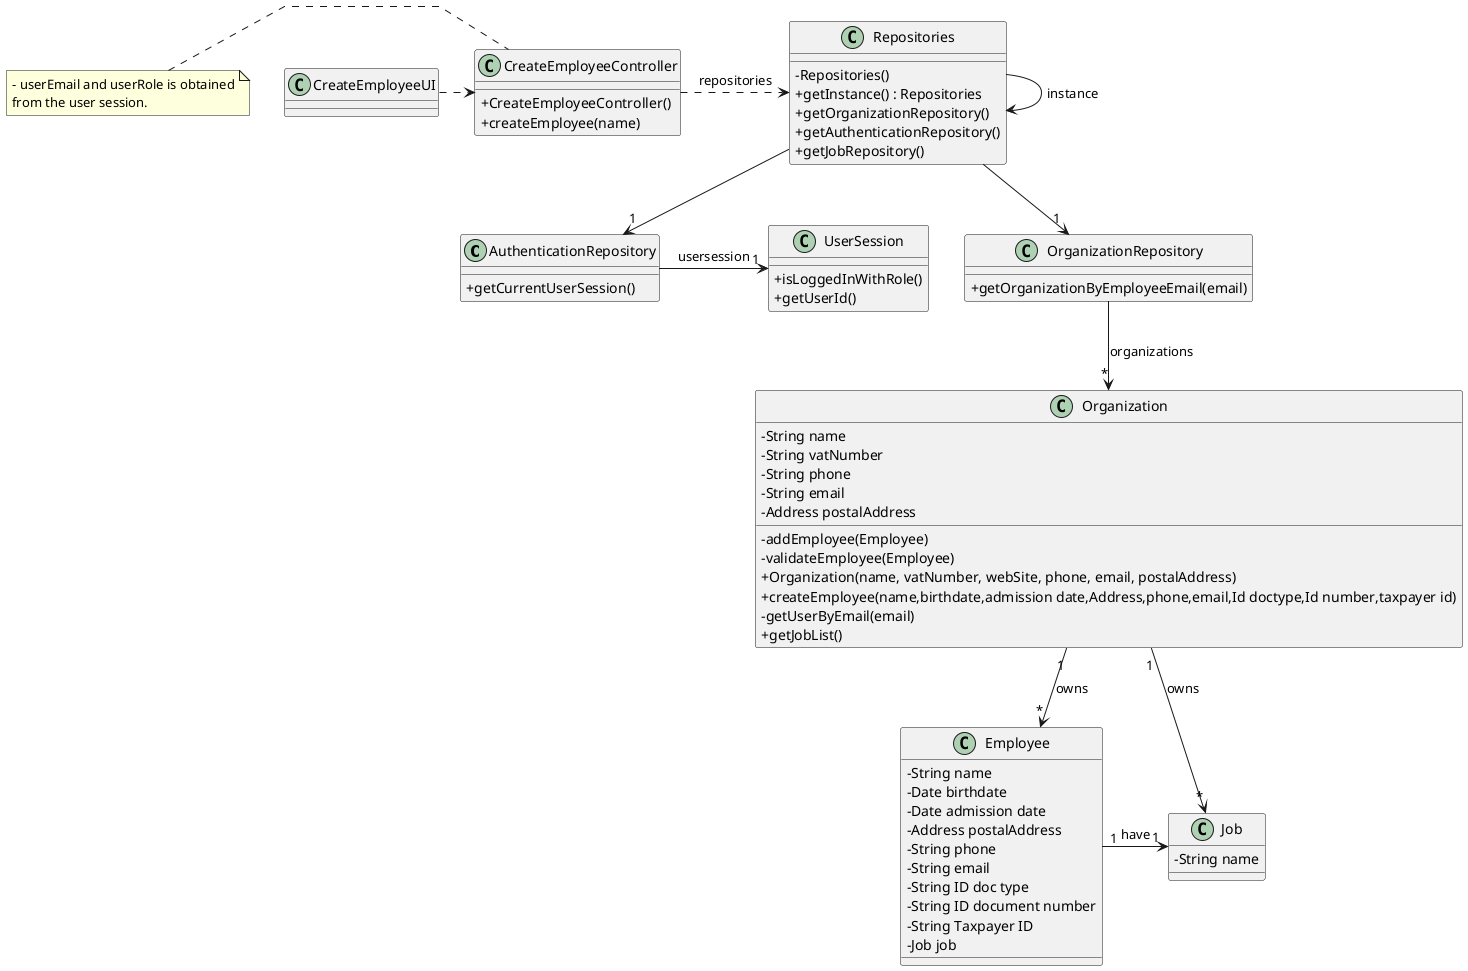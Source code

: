 @startuml
'skinparam monochrome true
skinparam packageStyle rectangle
skinparam shadowing false
skinparam linetype polyline
'skinparam linetype orto

skinparam classAttributeIconSize 0

'left to right direction

class AuthenticationRepository
{
    + getCurrentUserSession()
}

class UserSession
{
    + isLoggedInWithRole()
    + getUserId()
}



class Job {
    - String name
}

class Employee {
    - String name
    - Date birthdate
    - Date admission date
    - Address postalAddress
    - String phone
    - String email
    - String ID doc type
    - String ID document number
    - String Taxpayer ID
    - Job job
}



class Organization {
    - String name
    - String vatNumber
    - String phone
    - String email
    - Address postalAddress
    - addEmployee(Employee)
    - validateEmployee(Employee)
    + Organization(name, vatNumber, webSite, phone, email, postalAddress)
    + createEmployee(name,birthdate,admission date,Address,phone,email,Id doctype,Id number,taxpayer id)
    - getUserByEmail(email)
    + getJobList()

}


class OrganizationRepository {
    + getOrganizationByEmployeeEmail(email)
}

class Repositories {
    - Repositories()
    + getInstance() : Repositories
    + getOrganizationRepository()
    + getAuthenticationRepository()
    + getJobRepository()
}

class CreateEmployeeController {
    + CreateEmployeeController()
    + createEmployee(name)

}

note left of CreateEmployeeController
    - userEmail and userRole is obtained
    from the user session.
end note


class CreateEmployeeUI {
}

Repositories -> Repositories : instance
CreateEmployeeUI .> CreateEmployeeController
CreateEmployeeController .> Repositories : repositories
Repositories --> "1" OrganizationRepository
OrganizationRepository --> "*" Organization : organizations
AuthenticationRepository -> "1" UserSession : usersession
Repositories --> "1" AuthenticationRepository
Organization "1" --> "*" Job : owns
Organization "1" --> "*" Employee : owns
Employee "1" -> "1" Job : have



@enduml